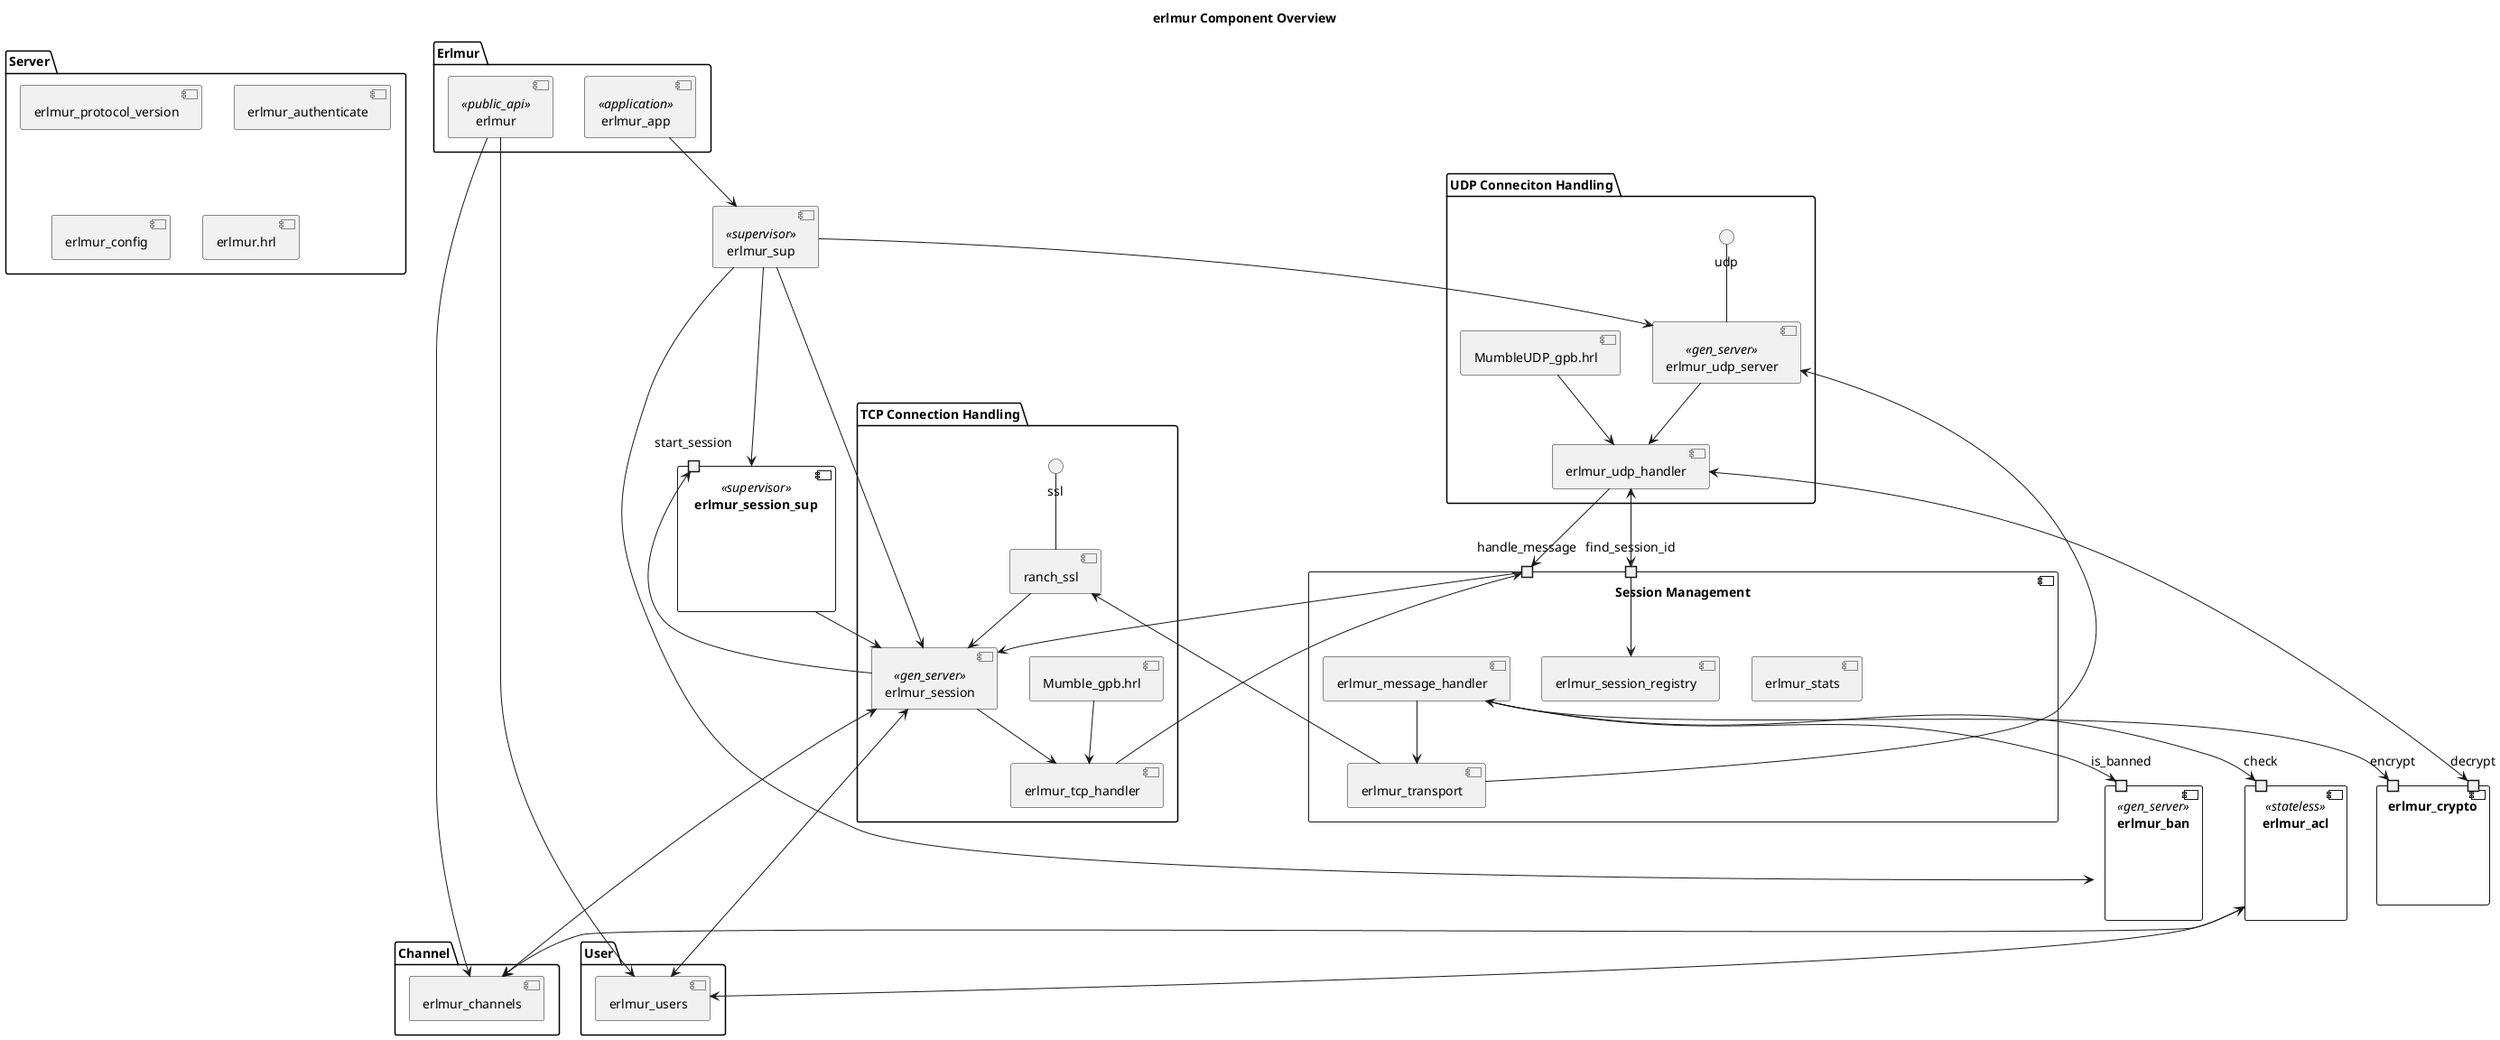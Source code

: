 @startuml
title erlmur Component Overview

package "Erlmur" {
    [erlmur_app] <<application>>
    [erlmur] <<public_api>>
}

component erlmur_sup <<supervisor>> {
}

component erlmur_session_sup <<supervisor>> {
    port start_session
}

package "TCP Connection Handling" {
    [Mumble_gpb.hrl] --> [erlmur_tcp_handler]
    [erlmur_session] <<ranch_protocol, gen_statem>>
    [erlmur_session] --> [erlmur_tcp_handler]
    ssl -- [ranch_ssl]
    [ranch_ssl] --> [erlmur_session]
}

package "UDP Conneciton Handling" {
    udp -- [erlmur_udp_server]
    [MumbleUDP_gpb.hrl] --> [erlmur_udp_handler]
    [erlmur_udp_server] <<gen_server>>
    [erlmur_udp_server] --> [erlmur_udp_handler]
}

component "Session Management" {
    port find_session_id
    port handle_message
    [erlmur_session] <<gen_server>>
    [erlmur_transport]
    [erlmur_stats]
    [erlmur_session_registry]
    find_session_id --> [erlmur_session_registry]
    handle_message --> [erlmur_session]
    [erlmur_message_handler]
}

component erlmur_crypto {
    port encrypt
    port decrypt
}

package "Server" {
  [erlmur_protocol_version]
  [erlmur_authenticate]
  [erlmur_config]
  [erlmur.hrl]
}

component erlmur_ban <<gen_server>> {
    port is_banned
}

component erlmur_acl <<stateless>> {
    port check
}

package "User" {
    [erlmur_users]
}

package "Channel" {
    [erlmur_channels]
}

[erlmur_app] --> [erlmur_sup]

[erlmur_sup] --> [erlmur_session_sup]
[erlmur_sup] --> [erlmur_session]
[erlmur_sup] --> [erlmur_udp_server]
[erlmur_sup] --> [erlmur_ban]

[erlmur_session] --> start_session
[erlmur_tcp_handler] --> handle_message
[erlmur_session_sup] --> [erlmur_session]
[erlmur_udp_handler] <--> find_session_id
[erlmur_udp_handler] --> handle_message
[erlmur_udp_handler] <--> decrypt
[erlmur_message_handler] <--> encrypt
[erlmur_message_handler] --> [erlmur_transport]

[erlmur_session] <--> [erlmur_users]
[erlmur_session] <--> [erlmur_channels]


[erlmur_transport] --> [erlmur_udp_server]
[erlmur_transport] --> [ranch_ssl]

[erlmur_message_handler] --> is_banned

[erlmur_message_handler] --> check
[erlmur_acl] <--> [erlmur_channels]
[erlmur_acl] <--> [erlmur_users]

[erlmur] --> [erlmur_users]
[erlmur] --> [erlmur_channels]
@enduml
